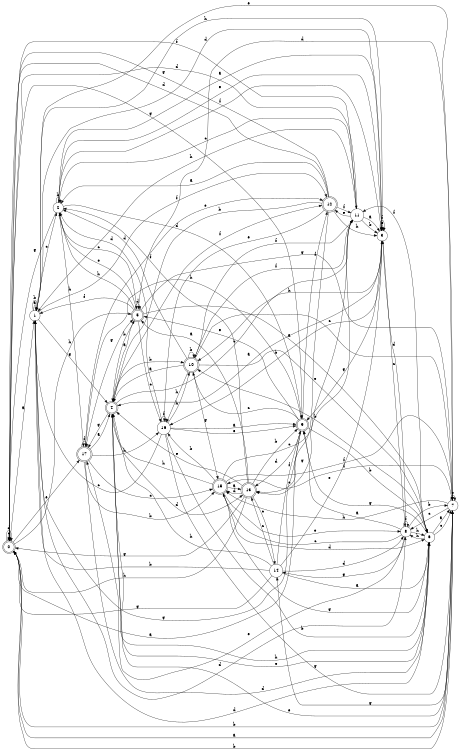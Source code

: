digraph n15_7 {
__start0 [label="" shape="none"];

rankdir=LR;
size="8,5";

s0 [style="rounded,filled", color="black", fillcolor="white" shape="doublecircle", label="0"];
s1 [style="filled", color="black", fillcolor="white" shape="circle", label="1"];
s2 [style="filled", color="black", fillcolor="white" shape="circle", label="2"];
s3 [style="filled", color="black", fillcolor="white" shape="circle", label="3"];
s4 [style="rounded,filled", color="black", fillcolor="white" shape="doublecircle", label="4"];
s5 [style="rounded,filled", color="black", fillcolor="white" shape="doublecircle", label="5"];
s6 [style="filled", color="black", fillcolor="white" shape="circle", label="6"];
s7 [style="filled", color="black", fillcolor="white" shape="circle", label="7"];
s8 [style="filled", color="black", fillcolor="white" shape="circle", label="8"];
s9 [style="rounded,filled", color="black", fillcolor="white" shape="doublecircle", label="9"];
s10 [style="rounded,filled", color="black", fillcolor="white" shape="doublecircle", label="10"];
s11 [style="filled", color="black", fillcolor="white" shape="circle", label="11"];
s12 [style="rounded,filled", color="black", fillcolor="white" shape="doublecircle", label="12"];
s13 [style="rounded,filled", color="black", fillcolor="white" shape="doublecircle", label="13"];
s14 [style="filled", color="black", fillcolor="white" shape="circle", label="14"];
s15 [style="rounded,filled", color="black", fillcolor="white" shape="doublecircle", label="15"];
s16 [style="filled", color="black", fillcolor="white" shape="circle", label="16"];
s17 [style="rounded,filled", color="black", fillcolor="white" shape="doublecircle", label="17"];
s0 -> s1 [label="a"];
s0 -> s7 [label="b"];
s0 -> s0 [label="c"];
s0 -> s0 [label="d"];
s0 -> s17 [label="e"];
s0 -> s11 [label="f"];
s0 -> s9 [label="g"];
s0 -> s5 [label="h"];
s1 -> s1 [label="a"];
s1 -> s1 [label="b"];
s1 -> s2 [label="c"];
s1 -> s8 [label="d"];
s1 -> s7 [label="e"];
s1 -> s12 [label="f"];
s1 -> s4 [label="g"];
s1 -> s3 [label="h"];
s2 -> s3 [label="a"];
s2 -> s2 [label="b"];
s2 -> s5 [label="c"];
s2 -> s9 [label="d"];
s2 -> s3 [label="e"];
s2 -> s3 [label="f"];
s2 -> s0 [label="g"];
s2 -> s17 [label="h"];
s3 -> s4 [label="a"];
s3 -> s16 [label="b"];
s3 -> s8 [label="c"];
s3 -> s1 [label="d"];
s3 -> s3 [label="e"];
s3 -> s3 [label="f"];
s3 -> s9 [label="g"];
s3 -> s10 [label="h"];
s4 -> s5 [label="a"];
s4 -> s10 [label="b"];
s4 -> s11 [label="c"];
s4 -> s13 [label="d"];
s4 -> s7 [label="e"];
s4 -> s12 [label="f"];
s4 -> s17 [label="g"];
s4 -> s6 [label="h"];
s5 -> s6 [label="a"];
s5 -> s4 [label="b"];
s5 -> s16 [label="c"];
s5 -> s5 [label="d"];
s5 -> s2 [label="e"];
s5 -> s1 [label="f"];
s5 -> s7 [label="g"];
s5 -> s2 [label="h"];
s6 -> s7 [label="a"];
s6 -> s10 [label="b"];
s6 -> s7 [label="c"];
s6 -> s1 [label="d"];
s6 -> s4 [label="e"];
s6 -> s11 [label="f"];
s6 -> s9 [label="g"];
s6 -> s8 [label="h"];
s7 -> s0 [label="a"];
s7 -> s0 [label="b"];
s7 -> s8 [label="c"];
s7 -> s5 [label="d"];
s7 -> s7 [label="e"];
s7 -> s15 [label="f"];
s7 -> s14 [label="g"];
s7 -> s15 [label="h"];
s8 -> s9 [label="a"];
s8 -> s7 [label="b"];
s8 -> s15 [label="c"];
s8 -> s3 [label="d"];
s8 -> s17 [label="e"];
s8 -> s8 [label="f"];
s8 -> s14 [label="g"];
s8 -> s6 [label="h"];
s9 -> s0 [label="a"];
s9 -> s6 [label="b"];
s9 -> s10 [label="c"];
s9 -> s13 [label="d"];
s9 -> s5 [label="e"];
s9 -> s12 [label="f"];
s9 -> s1 [label="g"];
s9 -> s17 [label="h"];
s10 -> s4 [label="a"];
s10 -> s10 [label="b"];
s10 -> s7 [label="c"];
s10 -> s2 [label="d"];
s10 -> s6 [label="e"];
s10 -> s11 [label="f"];
s10 -> s15 [label="g"];
s10 -> s16 [label="h"];
s11 -> s3 [label="a"];
s11 -> s3 [label="b"];
s11 -> s2 [label="c"];
s11 -> s0 [label="d"];
s11 -> s12 [label="e"];
s11 -> s10 [label="f"];
s11 -> s13 [label="g"];
s11 -> s1 [label="h"];
s12 -> s2 [label="a"];
s12 -> s4 [label="b"];
s12 -> s13 [label="c"];
s12 -> s0 [label="d"];
s12 -> s16 [label="e"];
s12 -> s11 [label="f"];
s12 -> s0 [label="g"];
s12 -> s3 [label="h"];
s13 -> s5 [label="a"];
s13 -> s9 [label="b"];
s13 -> s14 [label="c"];
s13 -> s15 [label="d"];
s13 -> s4 [label="e"];
s13 -> s2 [label="f"];
s13 -> s0 [label="g"];
s13 -> s0 [label="h"];
s14 -> s6 [label="a"];
s14 -> s1 [label="b"];
s14 -> s13 [label="c"];
s14 -> s8 [label="d"];
s14 -> s3 [label="e"];
s14 -> s9 [label="f"];
s14 -> s0 [label="g"];
s14 -> s4 [label="h"];
s15 -> s13 [label="a"];
s15 -> s16 [label="b"];
s15 -> s11 [label="c"];
s15 -> s6 [label="d"];
s15 -> s8 [label="e"];
s15 -> s7 [label="f"];
s15 -> s6 [label="g"];
s15 -> s4 [label="h"];
s16 -> s9 [label="a"];
s16 -> s6 [label="b"];
s16 -> s1 [label="c"];
s16 -> s2 [label="d"];
s16 -> s9 [label="e"];
s16 -> s16 [label="f"];
s16 -> s7 [label="g"];
s16 -> s10 [label="h"];
s17 -> s4 [label="a"];
s17 -> s15 [label="b"];
s17 -> s15 [label="c"];
s17 -> s6 [label="d"];
s17 -> s12 [label="e"];
s17 -> s17 [label="f"];
s17 -> s5 [label="g"];
s17 -> s16 [label="h"];

}